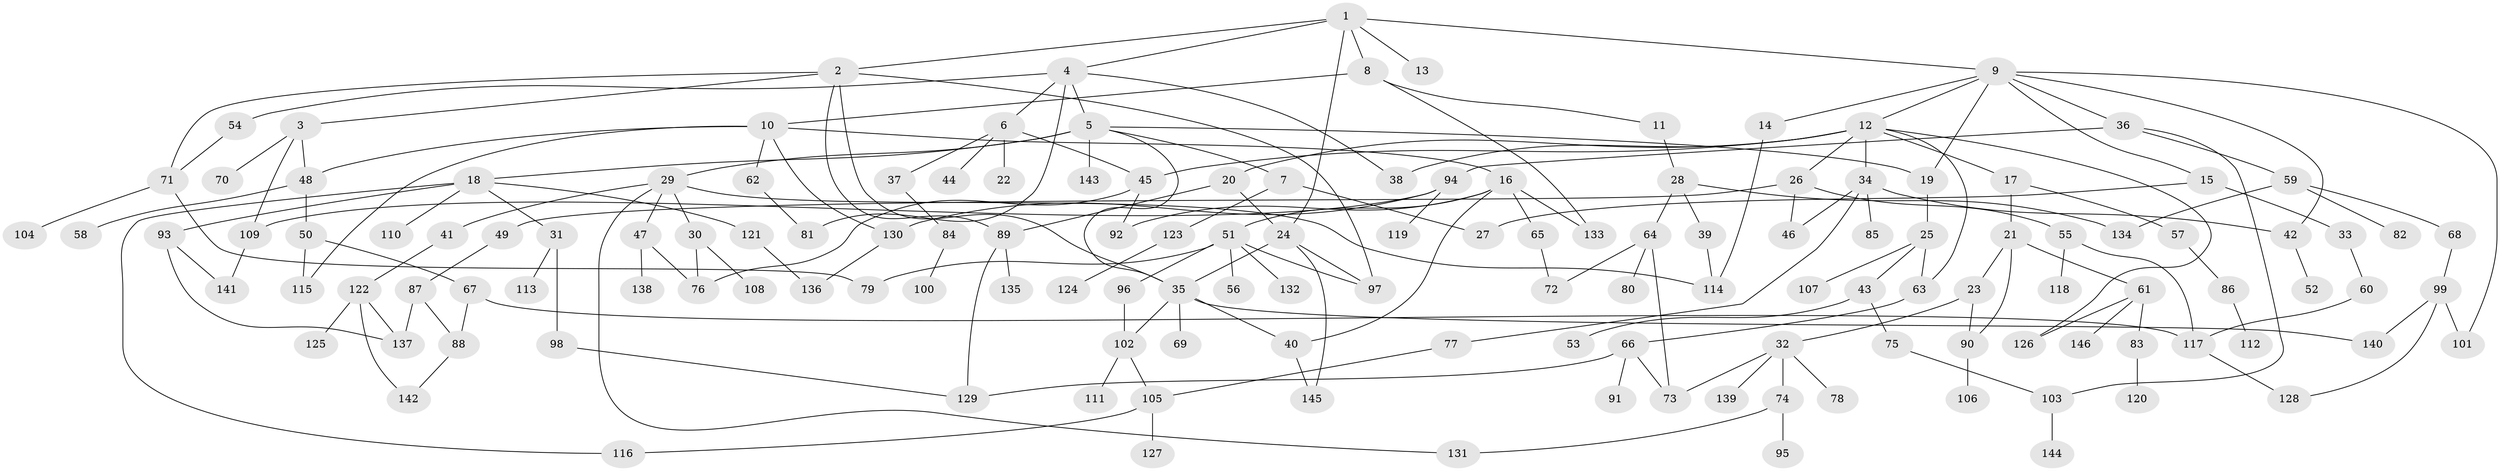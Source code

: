 // Generated by graph-tools (version 1.1) at 2025/01/03/09/25 03:01:09]
// undirected, 146 vertices, 197 edges
graph export_dot {
graph [start="1"]
  node [color=gray90,style=filled];
  1;
  2;
  3;
  4;
  5;
  6;
  7;
  8;
  9;
  10;
  11;
  12;
  13;
  14;
  15;
  16;
  17;
  18;
  19;
  20;
  21;
  22;
  23;
  24;
  25;
  26;
  27;
  28;
  29;
  30;
  31;
  32;
  33;
  34;
  35;
  36;
  37;
  38;
  39;
  40;
  41;
  42;
  43;
  44;
  45;
  46;
  47;
  48;
  49;
  50;
  51;
  52;
  53;
  54;
  55;
  56;
  57;
  58;
  59;
  60;
  61;
  62;
  63;
  64;
  65;
  66;
  67;
  68;
  69;
  70;
  71;
  72;
  73;
  74;
  75;
  76;
  77;
  78;
  79;
  80;
  81;
  82;
  83;
  84;
  85;
  86;
  87;
  88;
  89;
  90;
  91;
  92;
  93;
  94;
  95;
  96;
  97;
  98;
  99;
  100;
  101;
  102;
  103;
  104;
  105;
  106;
  107;
  108;
  109;
  110;
  111;
  112;
  113;
  114;
  115;
  116;
  117;
  118;
  119;
  120;
  121;
  122;
  123;
  124;
  125;
  126;
  127;
  128;
  129;
  130;
  131;
  132;
  133;
  134;
  135;
  136;
  137;
  138;
  139;
  140;
  141;
  142;
  143;
  144;
  145;
  146;
  1 -- 2;
  1 -- 4;
  1 -- 8;
  1 -- 9;
  1 -- 13;
  1 -- 24;
  2 -- 3;
  2 -- 35;
  2 -- 71;
  2 -- 89;
  2 -- 97;
  3 -- 70;
  3 -- 109;
  3 -- 48;
  4 -- 5;
  4 -- 6;
  4 -- 38;
  4 -- 54;
  4 -- 81;
  5 -- 7;
  5 -- 18;
  5 -- 29;
  5 -- 143;
  5 -- 19;
  5 -- 35;
  6 -- 22;
  6 -- 37;
  6 -- 44;
  6 -- 45;
  7 -- 123;
  7 -- 27;
  8 -- 10;
  8 -- 11;
  8 -- 133;
  9 -- 12;
  9 -- 14;
  9 -- 15;
  9 -- 19;
  9 -- 36;
  9 -- 42;
  9 -- 101;
  10 -- 16;
  10 -- 48;
  10 -- 62;
  10 -- 115;
  10 -- 130;
  11 -- 28;
  12 -- 17;
  12 -- 20;
  12 -- 26;
  12 -- 34;
  12 -- 63;
  12 -- 38;
  12 -- 126;
  12 -- 45;
  14 -- 114;
  15 -- 27;
  15 -- 33;
  16 -- 51;
  16 -- 65;
  16 -- 133;
  16 -- 40;
  16 -- 92;
  17 -- 21;
  17 -- 57;
  18 -- 31;
  18 -- 93;
  18 -- 110;
  18 -- 121;
  18 -- 116;
  19 -- 25;
  20 -- 24;
  20 -- 89;
  21 -- 23;
  21 -- 61;
  21 -- 90;
  23 -- 32;
  23 -- 90;
  24 -- 145;
  24 -- 97;
  24 -- 35;
  25 -- 43;
  25 -- 107;
  25 -- 63;
  26 -- 49;
  26 -- 55;
  26 -- 46;
  28 -- 39;
  28 -- 64;
  28 -- 134;
  29 -- 30;
  29 -- 41;
  29 -- 47;
  29 -- 131;
  29 -- 114;
  30 -- 76;
  30 -- 108;
  31 -- 98;
  31 -- 113;
  32 -- 73;
  32 -- 74;
  32 -- 78;
  32 -- 139;
  33 -- 60;
  34 -- 46;
  34 -- 77;
  34 -- 85;
  34 -- 42;
  35 -- 40;
  35 -- 69;
  35 -- 140;
  35 -- 102;
  36 -- 59;
  36 -- 94;
  36 -- 103;
  37 -- 84;
  39 -- 114;
  40 -- 145;
  41 -- 122;
  42 -- 52;
  43 -- 53;
  43 -- 75;
  45 -- 92;
  45 -- 76;
  47 -- 138;
  47 -- 76;
  48 -- 50;
  48 -- 58;
  49 -- 87;
  50 -- 67;
  50 -- 115;
  51 -- 56;
  51 -- 79;
  51 -- 96;
  51 -- 132;
  51 -- 97;
  54 -- 71;
  55 -- 118;
  55 -- 117;
  57 -- 86;
  59 -- 68;
  59 -- 82;
  59 -- 134;
  60 -- 117;
  61 -- 83;
  61 -- 126;
  61 -- 146;
  62 -- 81;
  63 -- 66;
  64 -- 72;
  64 -- 80;
  64 -- 73;
  65 -- 72;
  66 -- 91;
  66 -- 73;
  66 -- 129;
  67 -- 88;
  67 -- 117;
  68 -- 99;
  71 -- 104;
  71 -- 79;
  74 -- 95;
  74 -- 131;
  75 -- 103;
  77 -- 105;
  83 -- 120;
  84 -- 100;
  86 -- 112;
  87 -- 88;
  87 -- 137;
  88 -- 142;
  89 -- 129;
  89 -- 135;
  90 -- 106;
  93 -- 137;
  93 -- 141;
  94 -- 109;
  94 -- 119;
  94 -- 130;
  96 -- 102;
  98 -- 129;
  99 -- 128;
  99 -- 140;
  99 -- 101;
  102 -- 111;
  102 -- 105;
  103 -- 144;
  105 -- 116;
  105 -- 127;
  109 -- 141;
  117 -- 128;
  121 -- 136;
  122 -- 125;
  122 -- 142;
  122 -- 137;
  123 -- 124;
  130 -- 136;
}
